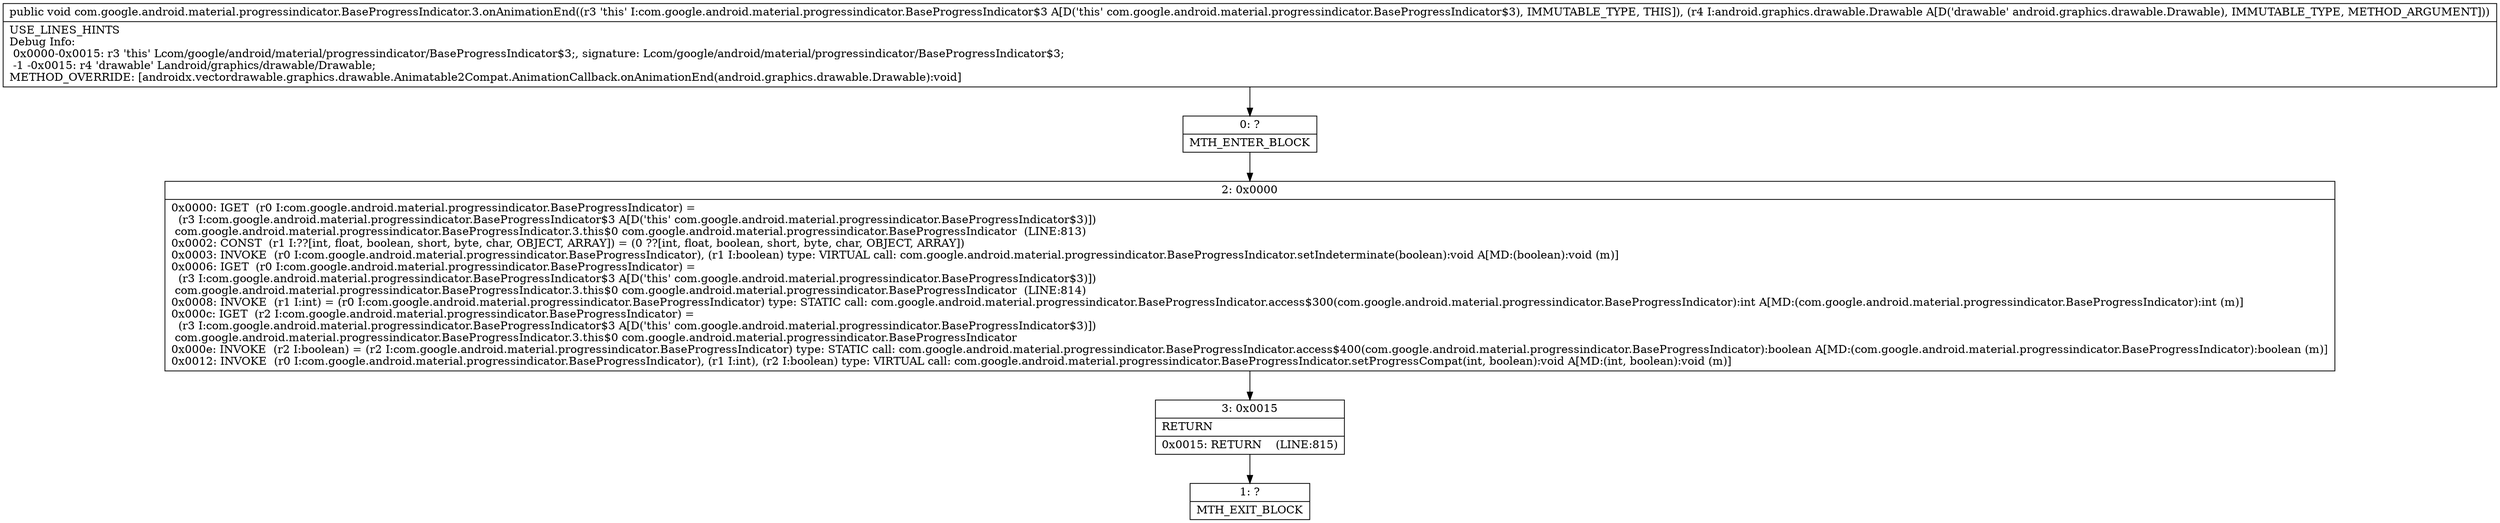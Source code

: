 digraph "CFG forcom.google.android.material.progressindicator.BaseProgressIndicator.3.onAnimationEnd(Landroid\/graphics\/drawable\/Drawable;)V" {
Node_0 [shape=record,label="{0\:\ ?|MTH_ENTER_BLOCK\l}"];
Node_2 [shape=record,label="{2\:\ 0x0000|0x0000: IGET  (r0 I:com.google.android.material.progressindicator.BaseProgressIndicator) = \l  (r3 I:com.google.android.material.progressindicator.BaseProgressIndicator$3 A[D('this' com.google.android.material.progressindicator.BaseProgressIndicator$3)])\l com.google.android.material.progressindicator.BaseProgressIndicator.3.this$0 com.google.android.material.progressindicator.BaseProgressIndicator  (LINE:813)\l0x0002: CONST  (r1 I:??[int, float, boolean, short, byte, char, OBJECT, ARRAY]) = (0 ??[int, float, boolean, short, byte, char, OBJECT, ARRAY]) \l0x0003: INVOKE  (r0 I:com.google.android.material.progressindicator.BaseProgressIndicator), (r1 I:boolean) type: VIRTUAL call: com.google.android.material.progressindicator.BaseProgressIndicator.setIndeterminate(boolean):void A[MD:(boolean):void (m)]\l0x0006: IGET  (r0 I:com.google.android.material.progressindicator.BaseProgressIndicator) = \l  (r3 I:com.google.android.material.progressindicator.BaseProgressIndicator$3 A[D('this' com.google.android.material.progressindicator.BaseProgressIndicator$3)])\l com.google.android.material.progressindicator.BaseProgressIndicator.3.this$0 com.google.android.material.progressindicator.BaseProgressIndicator  (LINE:814)\l0x0008: INVOKE  (r1 I:int) = (r0 I:com.google.android.material.progressindicator.BaseProgressIndicator) type: STATIC call: com.google.android.material.progressindicator.BaseProgressIndicator.access$300(com.google.android.material.progressindicator.BaseProgressIndicator):int A[MD:(com.google.android.material.progressindicator.BaseProgressIndicator):int (m)]\l0x000c: IGET  (r2 I:com.google.android.material.progressindicator.BaseProgressIndicator) = \l  (r3 I:com.google.android.material.progressindicator.BaseProgressIndicator$3 A[D('this' com.google.android.material.progressindicator.BaseProgressIndicator$3)])\l com.google.android.material.progressindicator.BaseProgressIndicator.3.this$0 com.google.android.material.progressindicator.BaseProgressIndicator \l0x000e: INVOKE  (r2 I:boolean) = (r2 I:com.google.android.material.progressindicator.BaseProgressIndicator) type: STATIC call: com.google.android.material.progressindicator.BaseProgressIndicator.access$400(com.google.android.material.progressindicator.BaseProgressIndicator):boolean A[MD:(com.google.android.material.progressindicator.BaseProgressIndicator):boolean (m)]\l0x0012: INVOKE  (r0 I:com.google.android.material.progressindicator.BaseProgressIndicator), (r1 I:int), (r2 I:boolean) type: VIRTUAL call: com.google.android.material.progressindicator.BaseProgressIndicator.setProgressCompat(int, boolean):void A[MD:(int, boolean):void (m)]\l}"];
Node_3 [shape=record,label="{3\:\ 0x0015|RETURN\l|0x0015: RETURN    (LINE:815)\l}"];
Node_1 [shape=record,label="{1\:\ ?|MTH_EXIT_BLOCK\l}"];
MethodNode[shape=record,label="{public void com.google.android.material.progressindicator.BaseProgressIndicator.3.onAnimationEnd((r3 'this' I:com.google.android.material.progressindicator.BaseProgressIndicator$3 A[D('this' com.google.android.material.progressindicator.BaseProgressIndicator$3), IMMUTABLE_TYPE, THIS]), (r4 I:android.graphics.drawable.Drawable A[D('drawable' android.graphics.drawable.Drawable), IMMUTABLE_TYPE, METHOD_ARGUMENT]))  | USE_LINES_HINTS\lDebug Info:\l  0x0000\-0x0015: r3 'this' Lcom\/google\/android\/material\/progressindicator\/BaseProgressIndicator$3;, signature: Lcom\/google\/android\/material\/progressindicator\/BaseProgressIndicator$3;\l  \-1 \-0x0015: r4 'drawable' Landroid\/graphics\/drawable\/Drawable;\lMETHOD_OVERRIDE: [androidx.vectordrawable.graphics.drawable.Animatable2Compat.AnimationCallback.onAnimationEnd(android.graphics.drawable.Drawable):void]\l}"];
MethodNode -> Node_0;Node_0 -> Node_2;
Node_2 -> Node_3;
Node_3 -> Node_1;
}

